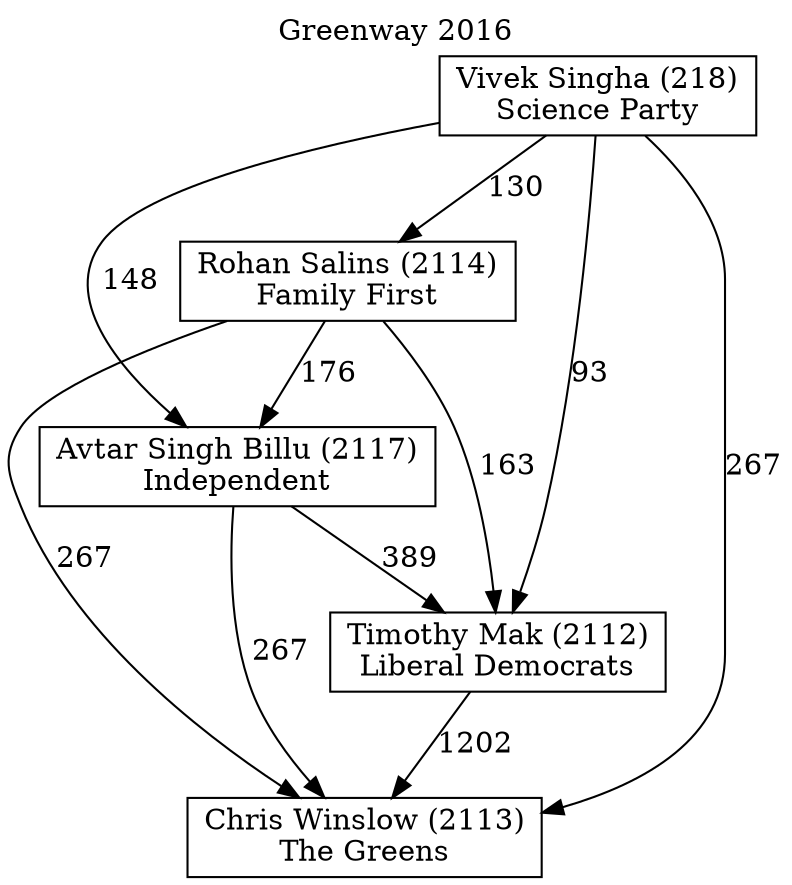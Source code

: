 // House preference flow
digraph "Chris Winslow (2113)_Greenway_2016" {
	graph [label="Greenway 2016" labelloc=t mclimit=10]
	node [shape=box]
	"Avtar Singh Billu (2117)" [label="Avtar Singh Billu (2117)
Independent"]
	"Chris Winslow (2113)" [label="Chris Winslow (2113)
The Greens"]
	"Rohan Salins (2114)" [label="Rohan Salins (2114)
Family First"]
	"Timothy Mak (2112)" [label="Timothy Mak (2112)
Liberal Democrats"]
	"Vivek Singha (218)" [label="Vivek Singha (218)
Science Party"]
	"Avtar Singh Billu (2117)" -> "Chris Winslow (2113)" [label=267]
	"Avtar Singh Billu (2117)" -> "Timothy Mak (2112)" [label=389]
	"Rohan Salins (2114)" -> "Avtar Singh Billu (2117)" [label=176]
	"Rohan Salins (2114)" -> "Chris Winslow (2113)" [label=267]
	"Rohan Salins (2114)" -> "Timothy Mak (2112)" [label=163]
	"Timothy Mak (2112)" -> "Chris Winslow (2113)" [label=1202]
	"Vivek Singha (218)" -> "Avtar Singh Billu (2117)" [label=148]
	"Vivek Singha (218)" -> "Chris Winslow (2113)" [label=267]
	"Vivek Singha (218)" -> "Rohan Salins (2114)" [label=130]
	"Vivek Singha (218)" -> "Timothy Mak (2112)" [label=93]
}
